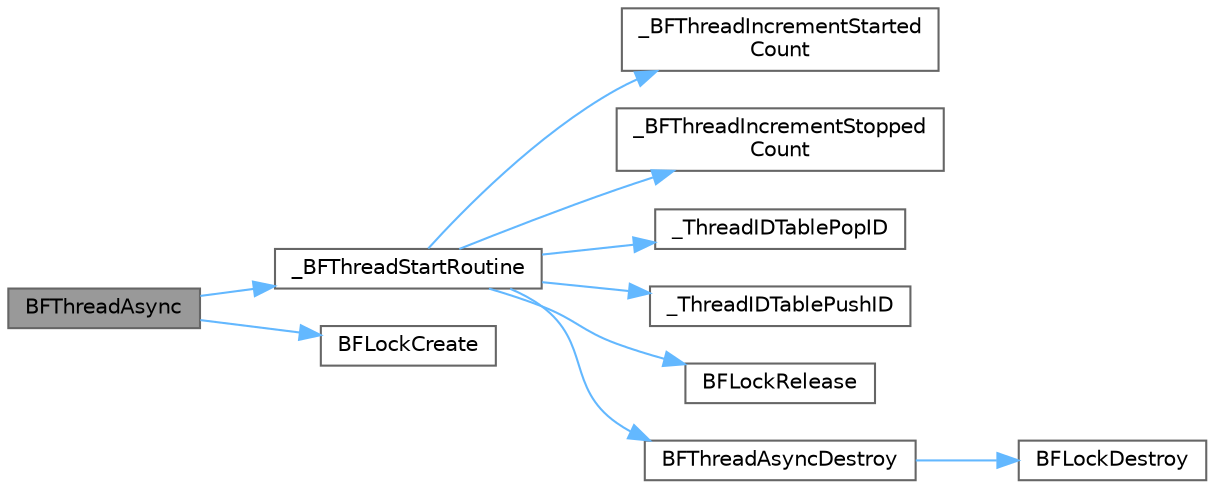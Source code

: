 digraph "BFThreadAsync"
{
 // LATEX_PDF_SIZE
  bgcolor="transparent";
  edge [fontname=Helvetica,fontsize=10,labelfontname=Helvetica,labelfontsize=10];
  node [fontname=Helvetica,fontsize=10,shape=box,height=0.2,width=0.4];
  rankdir="LR";
  Node1 [id="Node000001",label="BFThreadAsync",height=0.2,width=0.4,color="gray40", fillcolor="grey60", style="filled", fontcolor="black",tooltip=" "];
  Node1 -> Node2 [id="edge1_Node000001_Node000002",color="steelblue1",style="solid",tooltip=" "];
  Node2 [id="Node000002",label="_BFThreadStartRoutine",height=0.2,width=0.4,color="grey40", fillcolor="white", style="filled",URL="$d3/de7/thread_8c.html#af0c87d7ef09b59bea5937027a05bf5e6",tooltip=" "];
  Node2 -> Node3 [id="edge2_Node000002_Node000003",color="steelblue1",style="solid",tooltip=" "];
  Node3 [id="Node000003",label="_BFThreadIncrementStarted\lCount",height=0.2,width=0.4,color="grey40", fillcolor="white", style="filled",URL="$d3/de7/thread_8c.html#abdefb8adcf060638c561dc1a9f7ead21",tooltip=" "];
  Node2 -> Node4 [id="edge3_Node000002_Node000004",color="steelblue1",style="solid",tooltip=" "];
  Node4 [id="Node000004",label="_BFThreadIncrementStopped\lCount",height=0.2,width=0.4,color="grey40", fillcolor="white", style="filled",URL="$d3/de7/thread_8c.html#a3ae51e4a89415ab4cf65cc1c4ff19c3f",tooltip=" "];
  Node2 -> Node5 [id="edge4_Node000002_Node000005",color="steelblue1",style="solid",tooltip=" "];
  Node5 [id="Node000005",label="_ThreadIDTablePopID",height=0.2,width=0.4,color="grey40", fillcolor="white", style="filled",URL="$d3/de7/thread_8c.html#ac3407ab0b2e28bd037da41f1c0257101",tooltip=" "];
  Node2 -> Node6 [id="edge5_Node000002_Node000006",color="steelblue1",style="solid",tooltip=" "];
  Node6 [id="Node000006",label="_ThreadIDTablePushID",height=0.2,width=0.4,color="grey40", fillcolor="white", style="filled",URL="$d3/de7/thread_8c.html#a4e90994c4b6ec41fa8b12a8ff9ff6f8a",tooltip=" "];
  Node2 -> Node7 [id="edge6_Node000002_Node000007",color="steelblue1",style="solid",tooltip=" "];
  Node7 [id="Node000007",label="BFLockRelease",height=0.2,width=0.4,color="grey40", fillcolor="white", style="filled",URL="$da/dae/lock_8c.html#a67c777f4cc23209f667a7c40c18f40ff",tooltip=" "];
  Node2 -> Node8 [id="edge7_Node000002_Node000008",color="steelblue1",style="solid",tooltip=" "];
  Node8 [id="Node000008",label="BFThreadAsyncDestroy",height=0.2,width=0.4,color="grey40", fillcolor="white", style="filled",URL="$d3/de7/thread_8c.html#af3844706d8b1b2102c7435b4e1a9342d",tooltip=" "];
  Node8 -> Node9 [id="edge8_Node000008_Node000009",color="steelblue1",style="solid",tooltip=" "];
  Node9 [id="Node000009",label="BFLockDestroy",height=0.2,width=0.4,color="grey40", fillcolor="white", style="filled",URL="$da/dae/lock_8c.html#a872c591f89918434bb75147ffe213447",tooltip=" "];
  Node1 -> Node10 [id="edge9_Node000001_Node000010",color="steelblue1",style="solid",tooltip=" "];
  Node10 [id="Node000010",label="BFLockCreate",height=0.2,width=0.4,color="grey40", fillcolor="white", style="filled",URL="$da/dae/lock_8c.html#ab39999cf87763ee87f94f4afe3f4a976",tooltip=" "];
}
